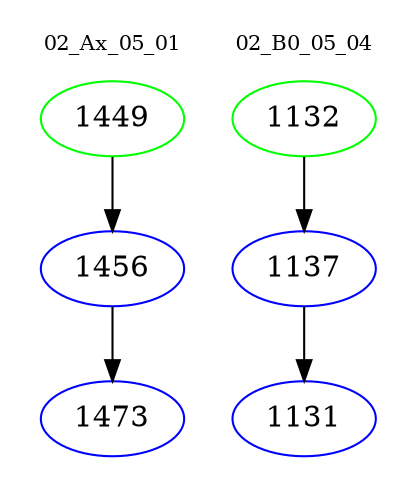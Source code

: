 digraph{
subgraph cluster_0 {
color = white
label = "02_Ax_05_01";
fontsize=10;
T0_1449 [label="1449", color="green"]
T0_1449 -> T0_1456 [color="black"]
T0_1456 [label="1456", color="blue"]
T0_1456 -> T0_1473 [color="black"]
T0_1473 [label="1473", color="blue"]
}
subgraph cluster_1 {
color = white
label = "02_B0_05_04";
fontsize=10;
T1_1132 [label="1132", color="green"]
T1_1132 -> T1_1137 [color="black"]
T1_1137 [label="1137", color="blue"]
T1_1137 -> T1_1131 [color="black"]
T1_1131 [label="1131", color="blue"]
}
}
